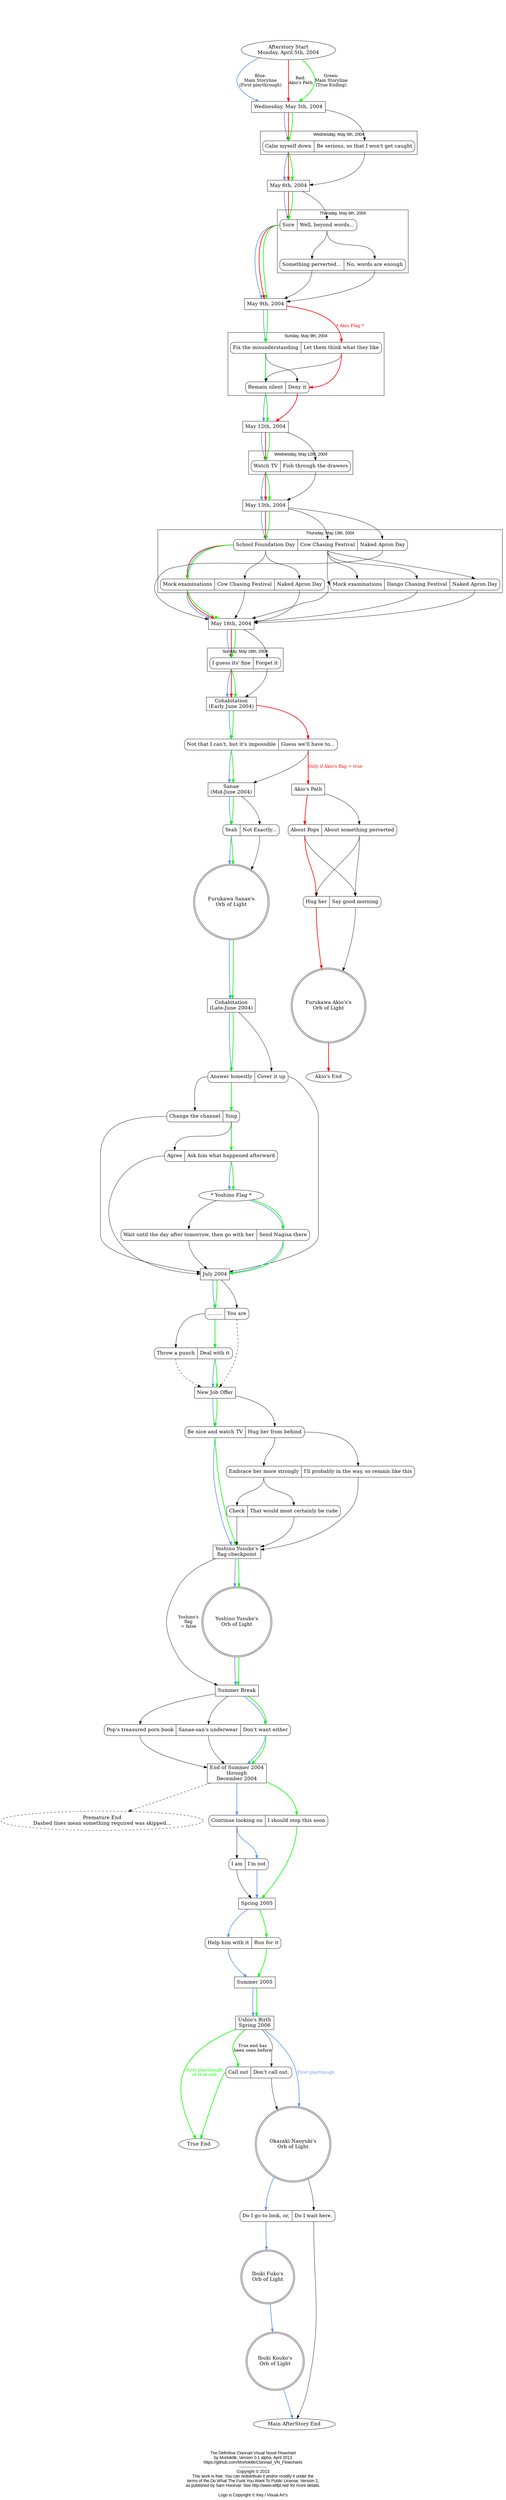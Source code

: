 digraph Clannad {
/*
#######################################################################
#            DO WHAT THE FUCK YOU WANT TO PUBLIC LICENSE              #
#                    Version 2, December 2004                         #
#                                                                     #
# Copyright (C) 2004 Sam Hocevar <sam@hocevar.net>                    #
#                                                                     #
# Everyone is permitted to copy and distribute verbatim or modified   #
# copies of this license document, and changing it is allowed as long #
# as the name is changed.                                             #
#                                                                     #
#            DO WHAT THE FUCK YOU WANT TO PUBLIC LICENSE              #
#   TERMS AND CONDITIONS FOR COPYING, DISTRIBUTION AND MODIFICATION   #
#                                                                     #
#  0. You just DO WHAT THE FUCK YOU WANT TO.                          #
#                                                                     #
#######################################################################
*/

    // The Definitive Clannad Visual Novel Flowchart

    graph [ label = "\n\n\n\nThe Definitive Clannad Visual Novel Flowchart\nby Morlok8k, Version 0.1 alpha, April 2013\nhttps://github.com/Morlok8k/Clannad_VN_Flowcharts\n--------------------\nCopyright © 2013\nThis work is free. You can redistribute it and/or modify it under the\nterms of the Do What The Fuck You Want To Public License, Version 2,\nas published by Sam Hocevar. See http://www.wtfpl.net/ for more details.\n\nLogo is Copyright © Key / Visual Art's" ];
    colorscheme=X11;
    ranksep=1.25;
    compound=true;
    node [fontsize=16];
    fontname="Arial";
    
    //bgcolor=white;
    //edge [arrowsize=1, color=black];
    concentrate=false;
    //splines=ortho;
    splines=true;




    subgraph cluster_May_5 {
        label = "Wednesday, May 5th, 2004";
        AF_MAY5_q1;
    }
    
    subgraph cluster_May_6 {
        label = "Thursday, May 6th, 2004";
        AF_MAY6_q1;
        AF_MAY6_q2;
    }
    
    subgraph cluster_May_9 {
        label = "Sunday, May 9th, 2004";
        AF_MAY9_q1;
        AF_MAY9_q2;
    }
    
    subgraph cluster_May_12 {
        label = "Wednesday, May 12th, 2004";
        AF_MAY12_q1;
    }
    
    subgraph cluster_May_13 {
        label = "Thursday, May 13th, 2004";
        AF_MAY13_q1;
        AF_MAY13_q2;
        AF_MAY13_q3;
    }
    
    subgraph cluster_May_16 {
        label = "Sunday, May 16th, 2004";
        AF_MAY16_q1;
    }
    
    



    Clannad_After_Story_logo [image="dot_files/Clannad_After_Story_logo.png", label = " ", shape = box, color = invis];
    Clannad_After_Story_logo -> AF_Start [style = bold, color = invis];
    
// AFTER STORY
    AF_Start [label = "Afterstory Start\nMonday, April 5th, 2004"];
    cluster_May_5 [shape = box, label = "Wednesday, May 5th, 2004"];
    AF_Start -> cluster_May_5 [style = bold, color = cornflowerblue, label = "Blue:\nMain Storyline\n(First playthrough)"];
    AF_Start -> cluster_May_5 [style = bold, color = red, label = "Red:\nAkio's Path"];
    AF_Start -> cluster_May_5 [style = bold, color = green, label = "Green:\nMain Storyline\n(True Ending)"];
    
    AF_MAY5_q1 [shape = Mrecord, label = "<a1>Calm myself down|<a2> Be serious, so that I won't get caught"];
    cluster_May_5 -> AF_MAY5_q1:a1 [style = bold, color = cornflowerblue];
    cluster_May_5 -> AF_MAY5_q1:a1 [style = bold, color = red];
    cluster_May_5 -> AF_MAY5_q1:a1 [style = bold, color = green];
    cluster_May_5 -> AF_MAY5_q1:a2;

    cluster_May_6 [shape = box, label = "May 6th, 2004"];
    AF_MAY5_q1:a1 -> cluster_May_6 [style = bold, color = cornflowerblue];
    AF_MAY5_q1:a1 -> cluster_May_6 [style = bold, color = red];
    AF_MAY5_q1:a1 -> cluster_May_6 [style = bold, color = green];
    AF_MAY5_q1:a2 -> cluster_May_6;


    AF_MAY6_q1 [shape = Mrecord, label = "<a1>Sure|<a2>Well, beyond words..."];
    cluster_May_6 -> AF_MAY6_q1:a1 [style = bold, color = cornflowerblue];
    cluster_May_6 -> AF_MAY6_q1:a1 [style = bold, color = red];
    cluster_May_6 -> AF_MAY6_q1:a1 [style = bold, color = green];
    cluster_May_6 -> AF_MAY6_q1:a2;

    AF_MAY6_q2 [shape = Mrecord, label = "<a1>Something perverted...|<a2>No, words are enough"];
    AF_MAY6_q1:a2 -> AF_MAY6_q2:a1;
    AF_MAY6_q1:a2 -> AF_MAY6_q2:a2;

    cluster_May_9 [shape = box, label = "May 9th, 2004"];
    AF_MAY6_q1:a1 -> cluster_May_9 [style = bold, color = cornflowerblue];
    AF_MAY6_q1:a1 -> cluster_May_9 [style = bold, color = red];
    AF_MAY6_q1:a1 -> cluster_May_9 [style = bold, color = green];
    AF_MAY6_q2:a1 -> cluster_May_9;
    AF_MAY6_q2:a2 -> cluster_May_9;

    AF_MAY9_q1 [shape = Mrecord, label = "<a1>Fix the misunderstanding|<a2>Let them think what they like"];
    cluster_May_9 -> AF_MAY9_q1:a1 [style = bold, color = cornflowerblue];
    cluster_May_9 -> AF_MAY9_q1:a1 [style = bold, color = green];
    cluster_May_9 -> AF_MAY9_q1:a2 [style = bold, color = red, label = "* Akio Flag *", fontcolor = red];

    AF_MAY9_q2 [shape = Mrecord, label = "<a1>Remain silent|<a2>Deny it"];
    AF_MAY9_q1:a1 -> AF_MAY9_q2:a1 [style = bold, color = cornflowerblue];
    AF_MAY9_q1:a1 -> AF_MAY9_q2:a1 [style = bold, color = green];
    AF_MAY9_q1:a1 -> AF_MAY9_q2:a2;
    AF_MAY9_q1:a2 -> AF_MAY9_q2:a1;
    AF_MAY9_q1:a2 -> AF_MAY9_q2:a2 [style = bold, color = red];

    cluster_May_12 [shape = box, label = "May 12th, 2004"];
    AF_MAY9_q2:a1 -> cluster_May_12 [style = bold, color = cornflowerblue];
    AF_MAY9_q2:a1 -> cluster_May_12 [style = bold, color = green];
    AF_MAY9_q2:a2 -> cluster_May_12 [style = bold, color = red];

    AF_MAY12_q1 [shape = Mrecord, label = "<a1>Watch TV|<a2>Fish through the drawers"];
    cluster_May_12 -> AF_MAY12_q1:a1 [style = bold, color = cornflowerblue];
    cluster_May_12 -> AF_MAY12_q1:a1 [style = bold, color = red];
    cluster_May_12 -> AF_MAY12_q1:a1 [style = bold, color = green];
    cluster_May_12 -> AF_MAY12_q1:a2;

    cluster_May_13 [shape = box, label = "May 13th, 2004"];
    AF_MAY12_q1:a1 -> cluster_May_13 [style = bold, color = cornflowerblue];
    AF_MAY12_q1:a1 -> cluster_May_13 [style = bold, color = red];
    AF_MAY12_q1:a1 -> cluster_May_13 [style = bold, color = green];
    AF_MAY12_q1:a2 -> cluster_May_13;

    AF_MAY13_q1 [shape = Mrecord, label = "<a1>School Foundation Day|<a2>Cow Chasing Festival|<a3>Naked Apron Day"];
    cluster_May_13 -> AF_MAY13_q1:a1 [style = bold, color = cornflowerblue];
    cluster_May_13 -> AF_MAY13_q1:a1 [style = bold, color = red];
    cluster_May_13 -> AF_MAY13_q1:a1 [style = bold, color = green];
    cluster_May_13 -> AF_MAY13_q1:a2;
    cluster_May_13 -> AF_MAY13_q1:a3;
    AF_MAY13_q2 [shape = Mrecord, label = "<a1>Mock examinations|<a2>Cow Chasing Festival|<a3>Naked Apron Day"];
    AF_MAY13_q1:a1 -> AF_MAY13_q2:a1 [style = bold, color = cornflowerblue];
    AF_MAY13_q1:a1 -> AF_MAY13_q2:a1 [style = bold, color = red];
    AF_MAY13_q1:a1 -> AF_MAY13_q2:a1 [style = bold, color = green];
    AF_MAY13_q1:a1 -> AF_MAY13_q2:a2;
    AF_MAY13_q1:a1 -> AF_MAY13_q2:a3;
    AF_MAY13_q1:a2 -> AF_MAY13_q3:a1;
    AF_MAY13_q1:a2 -> AF_MAY13_q3:a1;
    AF_MAY13_q1:a2 -> AF_MAY13_q3:a3;
    AF_MAY13_q3 [shape = Mrecord, label = "<a1>Mock examinations|<a2>Dango Chasing Festival|<a3>Naked Apron Day"];
    AF_MAY13_q1:a2 -> AF_MAY13_q3:a2;

    cluster_May_16 [shape = box, label = "May 16th, 2004"];
    AF_MAY13_q2:a1 -> cluster_May_16 [style = bold, color = cornflowerblue];
    AF_MAY13_q2:a1 -> cluster_May_16 [style = bold, color = red];
    AF_MAY13_q2:a1 -> cluster_May_16 [style = bold, color = green];
    AF_MAY13_q3:a1 -> cluster_May_16;
    AF_MAY13_q2:a2 -> cluster_May_16;
    AF_MAY13_q3:a2 -> cluster_May_16;
    AF_MAY13_q1:a3 -> cluster_May_16;
    AF_MAY13_q2:a3 -> cluster_May_16;
    AF_MAY13_q3:a3 -> cluster_May_16;

    AF_MAY16_q1 [shape = Mrecord, label = "<a1>I guess its' fine|<a2>Forget it"];
    cluster_May_16 -> AF_MAY16_q1:a1 [style = bold, color = cornflowerblue];
    cluster_May_16 -> AF_MAY16_q1:a1 [style = bold, color = red];
    cluster_May_16 -> AF_MAY16_q1:a1 [style = bold, color = green];
    cluster_May_16 -> AF_MAY16_q1:a2;
    AF_JUNE1 [shape = box, label = "Cohabitation\n(Early June 2004)"];

    // Starting with June, dates are not displayed in game.
    // so, days are given in a numerical order, even if it isn't the next day...

    AF_MAY16_q1:a1 -> AF_JUNE1 [style = bold, color = cornflowerblue];
    AF_MAY16_q1:a1 -> AF_JUNE1 [style = bold, color = red];
    AF_MAY16_q1:a1 -> AF_JUNE1 [style = bold, color = green];
    AF_MAY16_q1:a2 -> AF_JUNE1;

    AF_JUNE1_q1 [shape = Mrecord, label = "<a1>Not that I can't, but it's impossible|<a2>Guess we'll have to..."];
    AF_JUNE1 -> AF_JUNE1_q1:a1 [style = bold, color = cornflowerblue];
    AF_JUNE1 -> AF_JUNE1_q1:a1 [style = bold, color = green];
    AF_JUNE1 -> AF_JUNE1_q1:a2 [style = bold, color = red];

    AF_AKIO [shape = box, label = "Akio's Path"];
    AF_JUNE1_q1:a2 -> AF_AKIO [style = bold, color = red, label = "Only if Akio's flag = true", fontcolor = red];

    AF_JUNE2 [shape = box, label = "Sanae\n(Mid-June 2004)"];
    AF_JUNE1_q1:a1 -> AF_JUNE2 [style = bold, color = cornflowerblue];
    AF_JUNE1_q1:a1 -> AF_JUNE2 [style = bold, color = green];
    AF_JUNE1_q1:a2 -> AF_JUNE2;
    AF_JUNE2_q1 [shape = Mrecord, label = "<a1>Yeah|<a2>Not Exactly..."];
    AF_JUNE2 -> AF_JUNE2_q1:a1 [style = bold, color = cornflowerblue];
    AF_JUNE2 -> AF_JUNE2_q1:a1 [style = bold, color = green];
    AF_JUNE2 -> AF_JUNE2_q1:a2;

    SANAE_LIGHT [shape = doublecircle, label = "Furukawa Sanae's\nOrb of Light"];
    AF_JUNE2_q1:a1 -> SANAE_LIGHT [style = bold, color = cornflowerblue];
    AF_JUNE2_q1:a1 -> SANAE_LIGHT [style = bold, color = green];
    AF_JUNE2_q1:a2 -> SANAE_LIGHT;

    AF_JUNE3 [shape = box, label = "Cohabitation\n(Late-June 2004)"];
    SANAE_LIGHT -> AF_JUNE3 [style = bold, color = cornflowerblue];
    SANAE_LIGHT -> AF_JUNE3 [style = bold, color = green];

    AF_JUNE3_q1 [shape = Mrecord, label = "<a1>Answer honestly|<a2>Cover it up"];
    AF_JUNE3 -> AF_JUNE3_q1:a1 [style = bold, color = cornflowerblue];
    AF_JUNE3 -> AF_JUNE3_q1:a1 [style = bold, color = green];
    AF_JUNE3 -> AF_JUNE3_q1:a2;

    AF_JUNE3_q2 [shape = Mrecord, label = "<a1>Change the channel|<a2>Sing"];
    AF_JUNE3_q1:a1 -> AF_JUNE3_q2:a1;
    AF_JUNE3_q1:a1 -> AF_JUNE3_q2:a2 [style = bold, color = cornflowerblue];
    AF_JUNE3_q1:a1 -> AF_JUNE3_q2:a2 [style = bold, color = green];




    //main path (blue)
    AF_JUNE3_q3 [shape = Mrecord, label = "<a1>Agree|<a2>Ask him what happened afterward"];

    AF_JUNE3_q2:a2 -> AF_JUNE3_q3:a2 [style = bold, color = cornflowerblue];
    AF_JUNE3_q2:a2 -> AF_JUNE3_q3:a2 [style = bold, color = green];
    AF_JUNE3_q2:a2 -> AF_JUNE3_q3:a1;

    AF_YOSHINO_FLAG [label = "* Yoshino Flag *"];


    AF_JUNE4_q1 [shape = Mrecord, label = "<a1>Wait until the day after tomorrow, then go with her|<a2>Send Nagisa there"];
    
    AF_JUNE3_q3:a2 -> AF_YOSHINO_FLAG [style = bold, color = cornflowerblue];
    AF_JUNE3_q3:a2 -> AF_YOSHINO_FLAG [style = bold, color = green];
    //AF_JUNE3_q3:a2 -> AF_YOSHINO_FLAG;
    
    AF_YOSHINO_FLAG -> AF_JUNE4_q1:a2 [style = bold, color = cornflowerblue];
    AF_YOSHINO_FLAG -> AF_JUNE4_q1:a2 [style = bold, color = green];
    AF_YOSHINO_FLAG -> AF_JUNE4_q1:a1;

    AF_JULY [shape = box, label = "July 2004"];
    AF_JULY1_q1 [shape = Mrecord, label = "<a1>.........|<a2>You are"];

    AF_JUNE3_q1:a2 -> AF_JULY; //[style = dashed];
    AF_JUNE3_q2:a1 -> AF_JULY; //[style = dashed];
    AF_JUNE3_q3:a1 -> AF_JULY; //[style = dashed];
    //removed dashes, as yoshinos orb seems optional... to the extent of getting a premature end...

    AF_JUNE4_q1:a2 -> AF_JULY [style = bold, color = cornflowerblue];
    AF_JUNE4_q1:a2 -> AF_JULY [style = bold, color = green];
    AF_JUNE4_q1:a1 -> AF_JULY;

    AF_JULY -> AF_JULY1_q1:a2;
    AF_JULY -> AF_JULY1_q1:a1 [style = bold, color = cornflowerblue];
    AF_JULY -> AF_JULY1_q1:a1 [style = bold, color = green];

    AF_JULY2_q1 [shape = Mrecord, label = "<a1>Throw a punch|<a2>Deal with it"];  //TODO: finish
    AF_JULY1_q1:a1 -> AF_JULY2_q1:a2 [style = bold, color = cornflowerblue];
    AF_JULY1_q1:a1 -> AF_JULY2_q1:a2 [style = bold, color = green];
    AF_JULY1_q1:a1 -> AF_JULY2_q1:a1;

    JOB_OFFER [shape = box, label = "New Job Offer"];
    AF_JULY3_q1 [shape = Mrecord, label = "<a1>Be nice and watch TV|<a2>Hug her from behind"];
    AF_JULY2_q1:a2 -> JOB_OFFER [style = bold, color = cornflowerblue];
    AF_JULY2_q1:a2 -> JOB_OFFER [style = bold, color = green];
    AF_JULY2_q1:a1 -> JOB_OFFER [style = dashed];  // queue Premature end...

    JOB_OFFER -> AF_JULY3_q1:a1 [style = bold, color = cornflowerblue];
    JOB_OFFER -> AF_JULY3_q1:a1 [style = bold, color = green];
    AF_JULY1_q1:a2 -> JOB_OFFER [style = dashed];  // queue Premature end...
    JOB_OFFER -> AF_JULY3_q1:a2;

    AF_JULY3_q2 [shape = Mrecord, label = "<a1>Embrace her more strongly|<a2>I'll probably in the way, so remain like this"];
    AF_JULY3_q1:a2 -> AF_JULY3_q2:a1;
    AF_JULY3_q1:a2 -> AF_JULY3_q2:a2;

    AF_JULY3_q3 [shape = Mrecord, label = "<a1>Check|<a2>That would most certainly be rude"];
    AF_JULY3_q2:a1 -> AF_JULY3_q3:a1;
    AF_JULY3_q2:a1 -> AF_JULY3_q3:a2;

    AF_YOSHINO [shape = box, label = "Yoshino Yusuke's\nflag checkpoint"];

    YOSHINO_LIGHT [shape = doublecircle, label = "Yoshino Yusuke's\nOrb of Light"];
    
    AF_JULY3_q1:a1 -> AF_YOSHINO [style = bold, color = cornflowerblue];
    AF_YOSHINO -> YOSHINO_LIGHT [style = bold, color = cornflowerblue];
    AF_JULY3_q1:a1 -> AF_YOSHINO [style = bold, color = green];
    AF_YOSHINO -> YOSHINO_LIGHT [style = bold, color = green];

    AF_SUMMER_BREAK [shape = box, label = "Summer Break"];
    AF_JULY3_q2:a2 -> AF_YOSHINO;
    AF_JULY3_q3:a1 -> AF_YOSHINO;
    AF_JULY3_q3:a2 -> AF_YOSHINO;
    YOSHINO_LIGHT -> AF_SUMMER_BREAK [style = bold, color = cornflowerblue];
    YOSHINO_LIGHT -> AF_SUMMER_BREAK [style = bold, color = green];
    AF_YOSHINO -> AF_SUMMER_BREAK [label = "Yoshino's\nflag\n= false"];

    AF_JULY4_q1 [shape = Mrecord, label = "<a1>Pop's treasured porn book|<a2>Sanae-san's underwear|<a3>Don’t want either"];
    AF_SUMMER_BREAK -> AF_JULY4_q1:a1;
    AF_SUMMER_BREAK -> AF_JULY4_q1:a2;
    AF_SUMMER_BREAK -> AF_JULY4_q1:a3 [style = bold, color = cornflowerblue];
    AF_SUMMER_BREAK -> AF_JULY4_q1:a3 [style = bold, color = green];

    SUMMER_END [shape = box, label = "End of Summer 2004\nthrough\nDecember 2004"];
    AF_JULY4_q1:a1 -> SUMMER_END;
    AF_JULY4_q1:a2 -> SUMMER_END;
    AF_JULY4_q1:a3 -> SUMMER_END [style = bold, color = cornflowerblue];
    AF_JULY4_q1:a3 -> SUMMER_END [style = bold, color = green];

    AF_PREMATURE_END [style = dashed, label = "Premature End\nDashed lines mean something required was skipped..."];
    SUMMER_END -> AF_PREMATURE_END [style = dashed];

    AF_DEC1_q1 [shape = Mrecord, label = "<a1>Continue looking on|<a2>I should stop this soon"];
    //AF_DEC1_q1:a2 [shape = diamond, label = ""];
    SUMMER_END -> AF_DEC1_q1:a1 [style = bold, color = cornflowerblue];
    SUMMER_END -> AF_DEC1_q1:a2 [style = bold, color = green];

    AF_DEC1_q2 [shape = Mrecord, label = "<a1>I am|<a2>I’m not"];
    AF_DEC1_q1:a1 -> AF_DEC1_q2:a2 [style = bold, color = cornflowerblue];
    AF_DEC1_q1:a1 -> AF_DEC1_q2:a1;

    //spring 2005 - fever lets up, "custom" grad ceremony
    AF_SPRING05 [shape = box, label = "Spring 2005"];
    AF_DEC1_q2:a2 -> AF_SPRING05 [style = bold, color = cornflowerblue];
    AF_DEC1_q2:a1 -> AF_SPRING05;
    AF_DEC1_q1:a2 -> AF_SPRING05 [style = bold, color = green];

    main9_q1 [shape = Mrecord, label = "<a1>Help him with it|<a2>Run for it"];
    AF_SPRING05 -> main9_q1:a1 [style = bold, color = cornflowerblue];
    AF_SPRING05 -> main9_q1:a2 [style = bold, color = green];

    AF_SUMMER05 [shape = box, label = "Summer 2005"];
    main9_q1:a1 -> AF_SUMMER05 [style = bold, color = cornflowerblue];
    main9_q1:a2 -> AF_SUMMER05 [style = bold, color = green];

    AF_USHIO_BIRTH [shape = box, label = "Ushio's Birth\nSpring 2006"];
    AF_SUMMER05 -> AF_USHIO_BIRTH [style = bold, color = cornflowerblue];
    AF_SUMMER05 -> AF_USHIO_BIRTH [style = bold, color = green];

    //Storyline splits here
    af_split1 [shape = Mrecord, label = "<a1>Call out|<a2>Don't call out."];
    AF_USHIO_BIRTH -> af_split1:a1 [style = bold, color = green, label = "True end has\nbeen seen before"];
    AF_USHIO_BIRTH -> af_split1:a2;

    //True Ending
    AF_TRUE_END [label = "True End"];
    AF_USHIO_BIRTH -> AF_TRUE_END [style = bold, color = green, label = "First playthough\nof true end", fontcolor = green];
    af_split1:a1 -> AF_TRUE_END [style = bold, color = green];


    //Main storyline
    af_split1:a2 -> NAOYUKI_LIGHT;
    NAOYUKI_LIGHT [shape = doublecircle, label = "Okazaki Naoyuki's\nOrb of Light"];
    AF_USHIO_BIRTH -> NAOYUKI_LIGHT [style = bold, color = cornflowerblue, label = "First playthough", fontcolor = cornflowerblue];

    main10_q1 [shape = Mrecord, label = "<a1>Do I go to look, or,|<a2>Do I wait here."];
    NAOYUKI_LIGHT -> main10_q1:a1 [style = bold, color = cornflowerblue];
    NAOYUKI_LIGHT -> main10_q1:a2;

    FUKO_LIGHT [shape = doublecircle, label = "Ibuki Fuko's\nOrb of Light"];
    main10_q1:a1 -> FUKO_LIGHT [style = bold, color = cornflowerblue];
    KOUKO_LIGHT [shape = doublecircle, label = "Ibuki Kouko's\nOrb of Light"];
    FUKO_LIGHT -> KOUKO_LIGHT [style = bold, color = cornflowerblue];

    USHIO_BAD_END [label = "Main AfterStory End"];
    KOUKO_LIGHT -> USHIO_BAD_END [style = bold, color = cornflowerblue];
    main10_q1:a2 -> USHIO_BAD_END;



    //Akio's path (red)
    AF_AKIO_q1 [shape = Mrecord, label = "<a1>About Pops|<a2>About something perverted"];
    //AF_AKIO_q1 [shape = diamond, label = "About something perverted"];
    AF_AKIO_q2 [shape = Mrecord, label = "<a1>Hug her|<a2>Say good morning"];
    //AF_AKIO_q2 [shape = diamond, label = "Say good morning"];
    AF_AKIO -> AF_AKIO_q1:a1 [style = bold, color = red];
    AF_AKIO -> AF_AKIO_q1:a2;
    AF_AKIO_q1:a1 -> AF_AKIO_q2:a1 [style = bold, color = red];
    AF_AKIO_q1:a1 -> AF_AKIO_q2:a2;
    AF_AKIO_q1:a2 -> AF_AKIO_q2:a1;
    AF_AKIO_q1:a2 -> AF_AKIO_q2:a2;
    AF_AKIO_LIGHT [shape = doublecircle, label = "Furukawa Akio's's\nOrb of Light"];
    AF_AKIO_q2:a1 -> AF_AKIO_LIGHT [style = bold, color = red];
    AF_AKIO_q2:a2 -> AF_AKIO_LIGHT;
    AF_AKIO_END [label = "Akio's End"];
    AF_AKIO_LIGHT -> AF_AKIO_END [style = bold, color = red];


}
